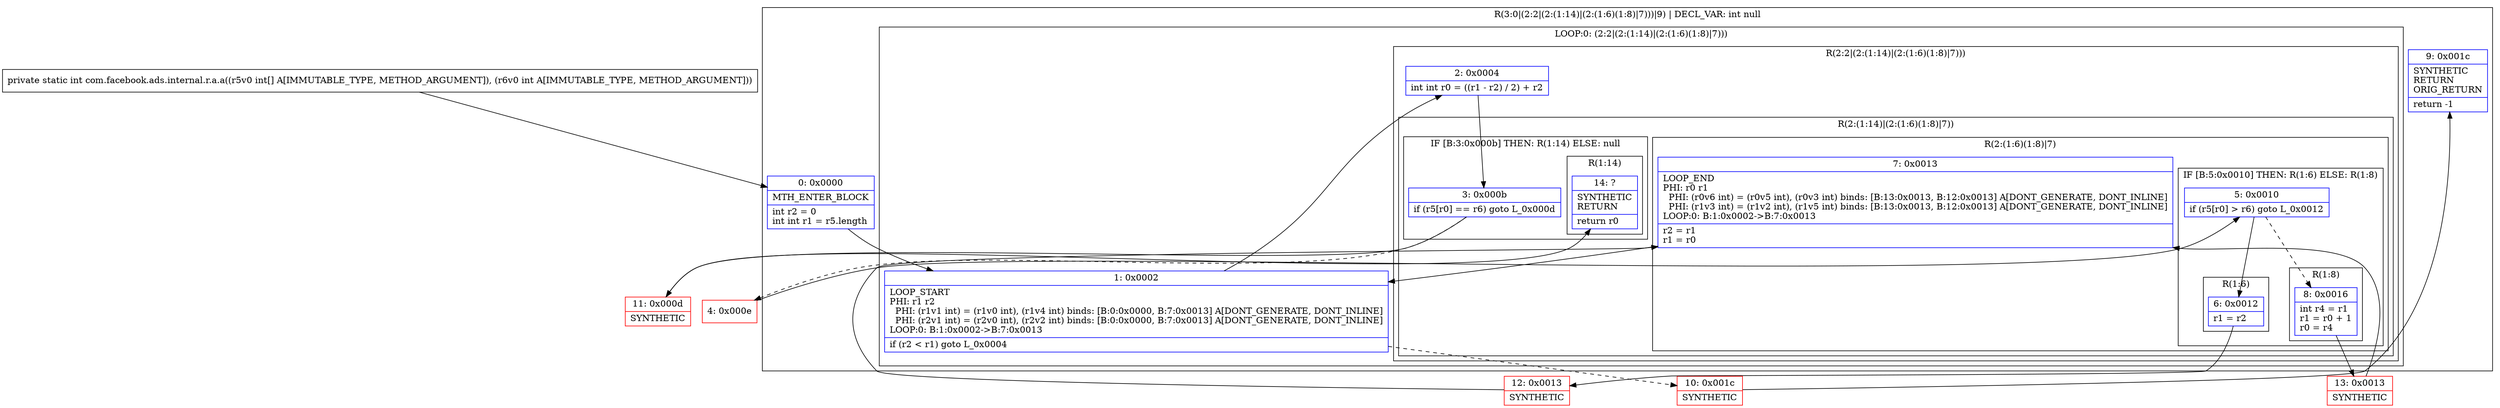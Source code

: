 digraph "CFG forcom.facebook.ads.internal.r.a.a([II)I" {
subgraph cluster_Region_1949121487 {
label = "R(3:0|(2:2|(2:(1:14)|(2:(1:6)(1:8)|7)))|9) | DECL_VAR: int null\l";
node [shape=record,color=blue];
Node_0 [shape=record,label="{0\:\ 0x0000|MTH_ENTER_BLOCK\l|int r2 = 0\lint int r1 = r5.length\l}"];
subgraph cluster_LoopRegion_1300026935 {
label = "LOOP:0: (2:2|(2:(1:14)|(2:(1:6)(1:8)|7)))";
node [shape=record,color=blue];
Node_1 [shape=record,label="{1\:\ 0x0002|LOOP_START\lPHI: r1 r2 \l  PHI: (r1v1 int) = (r1v0 int), (r1v4 int) binds: [B:0:0x0000, B:7:0x0013] A[DONT_GENERATE, DONT_INLINE]\l  PHI: (r2v1 int) = (r2v0 int), (r2v2 int) binds: [B:0:0x0000, B:7:0x0013] A[DONT_GENERATE, DONT_INLINE]\lLOOP:0: B:1:0x0002\-\>B:7:0x0013\l|if (r2 \< r1) goto L_0x0004\l}"];
subgraph cluster_Region_808308593 {
label = "R(2:2|(2:(1:14)|(2:(1:6)(1:8)|7)))";
node [shape=record,color=blue];
Node_2 [shape=record,label="{2\:\ 0x0004|int int r0 = ((r1 \- r2) \/ 2) + r2\l}"];
subgraph cluster_Region_1939353289 {
label = "R(2:(1:14)|(2:(1:6)(1:8)|7))";
node [shape=record,color=blue];
subgraph cluster_IfRegion_1655742706 {
label = "IF [B:3:0x000b] THEN: R(1:14) ELSE: null";
node [shape=record,color=blue];
Node_3 [shape=record,label="{3\:\ 0x000b|if (r5[r0] == r6) goto L_0x000d\l}"];
subgraph cluster_Region_1010351506 {
label = "R(1:14)";
node [shape=record,color=blue];
Node_14 [shape=record,label="{14\:\ ?|SYNTHETIC\lRETURN\l|return r0\l}"];
}
}
subgraph cluster_Region_491726790 {
label = "R(2:(1:6)(1:8)|7)";
node [shape=record,color=blue];
subgraph cluster_IfRegion_167907140 {
label = "IF [B:5:0x0010] THEN: R(1:6) ELSE: R(1:8)";
node [shape=record,color=blue];
Node_5 [shape=record,label="{5\:\ 0x0010|if (r5[r0] \> r6) goto L_0x0012\l}"];
subgraph cluster_Region_759392760 {
label = "R(1:6)";
node [shape=record,color=blue];
Node_6 [shape=record,label="{6\:\ 0x0012|r1 = r2\l}"];
}
subgraph cluster_Region_1230375553 {
label = "R(1:8)";
node [shape=record,color=blue];
Node_8 [shape=record,label="{8\:\ 0x0016|int r4 = r1\lr1 = r0 + 1\lr0 = r4\l}"];
}
}
Node_7 [shape=record,label="{7\:\ 0x0013|LOOP_END\lPHI: r0 r1 \l  PHI: (r0v6 int) = (r0v5 int), (r0v3 int) binds: [B:13:0x0013, B:12:0x0013] A[DONT_GENERATE, DONT_INLINE]\l  PHI: (r1v3 int) = (r1v2 int), (r1v5 int) binds: [B:13:0x0013, B:12:0x0013] A[DONT_GENERATE, DONT_INLINE]\lLOOP:0: B:1:0x0002\-\>B:7:0x0013\l|r2 = r1\lr1 = r0\l}"];
}
}
}
}
Node_9 [shape=record,label="{9\:\ 0x001c|SYNTHETIC\lRETURN\lORIG_RETURN\l|return \-1\l}"];
}
Node_4 [shape=record,color=red,label="{4\:\ 0x000e}"];
Node_10 [shape=record,color=red,label="{10\:\ 0x001c|SYNTHETIC\l}"];
Node_11 [shape=record,color=red,label="{11\:\ 0x000d|SYNTHETIC\l}"];
Node_12 [shape=record,color=red,label="{12\:\ 0x0013|SYNTHETIC\l}"];
Node_13 [shape=record,color=red,label="{13\:\ 0x0013|SYNTHETIC\l}"];
MethodNode[shape=record,label="{private static int com.facebook.ads.internal.r.a.a((r5v0 int[] A[IMMUTABLE_TYPE, METHOD_ARGUMENT]), (r6v0 int A[IMMUTABLE_TYPE, METHOD_ARGUMENT])) }"];
MethodNode -> Node_0;
Node_0 -> Node_1;
Node_1 -> Node_2;
Node_1 -> Node_10[style=dashed];
Node_2 -> Node_3;
Node_3 -> Node_4[style=dashed];
Node_3 -> Node_11;
Node_5 -> Node_6;
Node_5 -> Node_8[style=dashed];
Node_6 -> Node_12;
Node_8 -> Node_13;
Node_7 -> Node_1;
Node_4 -> Node_5;
Node_10 -> Node_9;
Node_11 -> Node_14;
Node_12 -> Node_7;
Node_13 -> Node_7;
}

